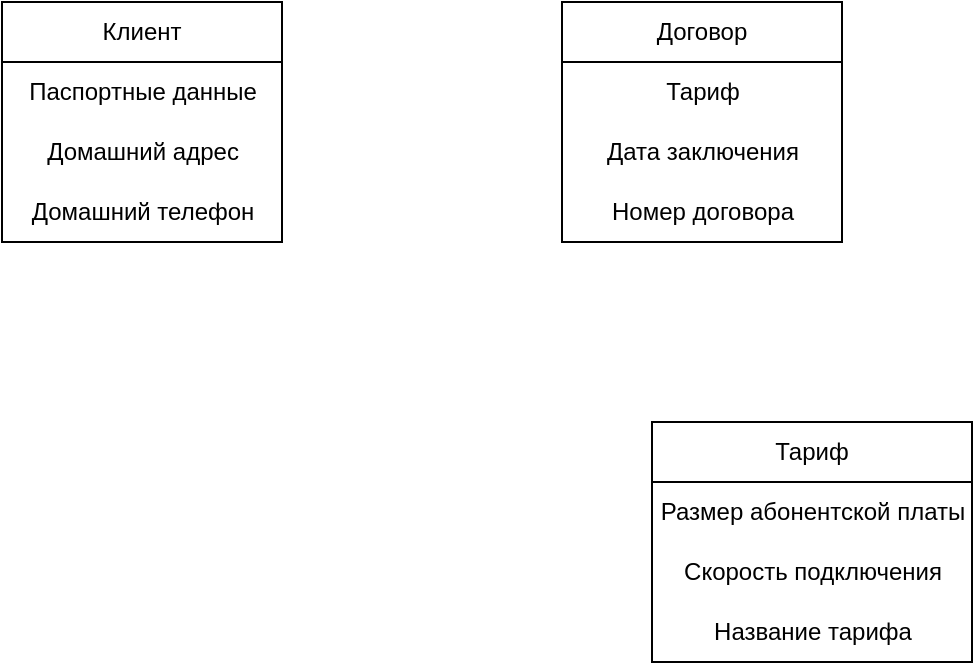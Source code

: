 <mxfile version="26.0.14">
  <diagram id="R2lEEEUBdFMjLlhIrx00" name="Page-1">
    <mxGraphModel dx="1050" dy="522" grid="1" gridSize="10" guides="1" tooltips="1" connect="1" arrows="1" fold="1" page="1" pageScale="1" pageWidth="850" pageHeight="1100" math="0" shadow="0" extFonts="Permanent Marker^https://fonts.googleapis.com/css?family=Permanent+Marker">
      <root>
        <mxCell id="0" />
        <mxCell id="1" parent="0" />
        <mxCell id="euFtx6NrzQh9pJtg3BlB-23" value="Клиент" style="swimlane;fontStyle=0;childLayout=stackLayout;horizontal=1;startSize=30;horizontalStack=0;resizeParent=1;resizeParentMax=0;resizeLast=0;collapsible=1;marginBottom=0;whiteSpace=wrap;html=1;" vertex="1" parent="1">
          <mxGeometry x="100" y="110" width="140" height="120" as="geometry" />
        </mxCell>
        <mxCell id="euFtx6NrzQh9pJtg3BlB-32" value="Паспортные данные" style="text;html=1;align=center;verticalAlign=middle;resizable=0;points=[];autosize=1;strokeColor=none;fillColor=none;" vertex="1" parent="euFtx6NrzQh9pJtg3BlB-23">
          <mxGeometry y="30" width="140" height="30" as="geometry" />
        </mxCell>
        <mxCell id="euFtx6NrzQh9pJtg3BlB-33" value="Домашний адрес" style="text;html=1;align=center;verticalAlign=middle;resizable=0;points=[];autosize=1;strokeColor=none;fillColor=none;" vertex="1" parent="euFtx6NrzQh9pJtg3BlB-23">
          <mxGeometry y="60" width="140" height="30" as="geometry" />
        </mxCell>
        <mxCell id="euFtx6NrzQh9pJtg3BlB-34" value="Домашний телефон" style="text;html=1;align=center;verticalAlign=middle;resizable=0;points=[];autosize=1;strokeColor=none;fillColor=none;" vertex="1" parent="euFtx6NrzQh9pJtg3BlB-23">
          <mxGeometry y="90" width="140" height="30" as="geometry" />
        </mxCell>
        <mxCell id="euFtx6NrzQh9pJtg3BlB-35" value="Договор" style="swimlane;fontStyle=0;childLayout=stackLayout;horizontal=1;startSize=30;horizontalStack=0;resizeParent=1;resizeParentMax=0;resizeLast=0;collapsible=1;marginBottom=0;whiteSpace=wrap;html=1;" vertex="1" parent="1">
          <mxGeometry x="380" y="110" width="140" height="120" as="geometry" />
        </mxCell>
        <mxCell id="euFtx6NrzQh9pJtg3BlB-36" value="Тариф" style="text;html=1;align=center;verticalAlign=middle;resizable=0;points=[];autosize=1;strokeColor=none;fillColor=none;" vertex="1" parent="euFtx6NrzQh9pJtg3BlB-35">
          <mxGeometry y="30" width="140" height="30" as="geometry" />
        </mxCell>
        <mxCell id="euFtx6NrzQh9pJtg3BlB-37" value="Дата заключения" style="text;html=1;align=center;verticalAlign=middle;resizable=0;points=[];autosize=1;strokeColor=none;fillColor=none;" vertex="1" parent="euFtx6NrzQh9pJtg3BlB-35">
          <mxGeometry y="60" width="140" height="30" as="geometry" />
        </mxCell>
        <mxCell id="euFtx6NrzQh9pJtg3BlB-42" value="Номер договора" style="text;html=1;align=center;verticalAlign=middle;resizable=0;points=[];autosize=1;strokeColor=none;fillColor=none;" vertex="1" parent="euFtx6NrzQh9pJtg3BlB-35">
          <mxGeometry y="90" width="140" height="30" as="geometry" />
        </mxCell>
        <mxCell id="euFtx6NrzQh9pJtg3BlB-39" value="Тариф" style="swimlane;fontStyle=0;childLayout=stackLayout;horizontal=1;startSize=30;horizontalStack=0;resizeParent=1;resizeParentMax=0;resizeLast=0;collapsible=1;marginBottom=0;whiteSpace=wrap;html=1;" vertex="1" parent="1">
          <mxGeometry x="425" y="320" width="160" height="120" as="geometry" />
        </mxCell>
        <mxCell id="euFtx6NrzQh9pJtg3BlB-40" value="Размер абонентской платы" style="text;html=1;align=center;verticalAlign=middle;resizable=0;points=[];autosize=1;strokeColor=none;fillColor=none;" vertex="1" parent="euFtx6NrzQh9pJtg3BlB-39">
          <mxGeometry y="30" width="160" height="30" as="geometry" />
        </mxCell>
        <mxCell id="euFtx6NrzQh9pJtg3BlB-41" value="Скорость подключения" style="text;html=1;align=center;verticalAlign=middle;resizable=0;points=[];autosize=1;strokeColor=none;fillColor=none;" vertex="1" parent="euFtx6NrzQh9pJtg3BlB-39">
          <mxGeometry y="60" width="160" height="30" as="geometry" />
        </mxCell>
        <mxCell id="euFtx6NrzQh9pJtg3BlB-44" value="Название тарифа" style="text;html=1;align=center;verticalAlign=middle;resizable=0;points=[];autosize=1;strokeColor=none;fillColor=none;" vertex="1" parent="euFtx6NrzQh9pJtg3BlB-39">
          <mxGeometry y="90" width="160" height="30" as="geometry" />
        </mxCell>
      </root>
    </mxGraphModel>
  </diagram>
</mxfile>
